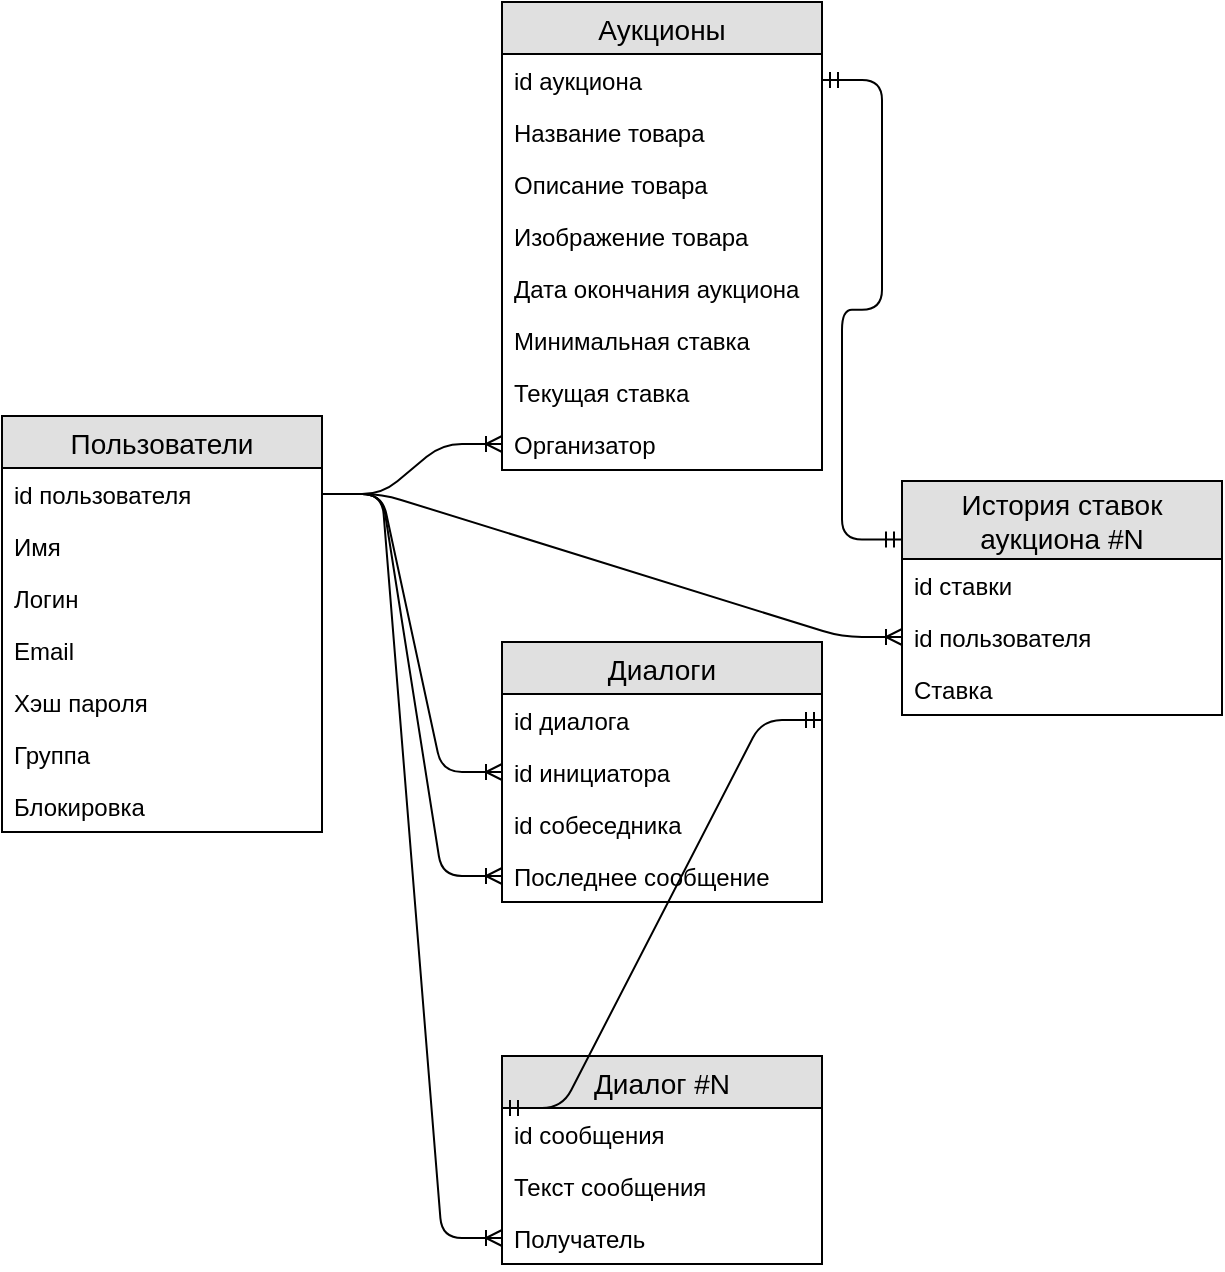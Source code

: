 <mxfile version="10.7.3" type="github"><diagram id="spe9ibWGay3tiWmR8AUw" name="Page-1"><mxGraphModel dx="994" dy="835" grid="1" gridSize="10" guides="1" tooltips="1" connect="1" arrows="1" fold="1" page="1" pageScale="1" pageWidth="827" pageHeight="1169" math="0" shadow="0"><root><mxCell id="0"/><mxCell id="1" parent="0"/><mxCell id="jKF45xQB71UQ468tf3px-1" value="Пользователи" style="swimlane;fontStyle=0;childLayout=stackLayout;horizontal=1;startSize=26;fillColor=#e0e0e0;horizontalStack=0;resizeParent=1;resizeParentMax=0;resizeLast=0;collapsible=1;marginBottom=0;swimlaneFillColor=#ffffff;align=center;fontSize=14;" parent="1" vertex="1"><mxGeometry x="30" y="432" width="160" height="208" as="geometry"/></mxCell><mxCell id="jKF45xQB71UQ468tf3px-15" value="id пользователя" style="text;strokeColor=none;fillColor=none;spacingLeft=4;spacingRight=4;overflow=hidden;rotatable=0;points=[[0,0.5],[1,0.5]];portConstraint=eastwest;fontSize=12;" parent="jKF45xQB71UQ468tf3px-1" vertex="1"><mxGeometry y="26" width="160" height="26" as="geometry"/></mxCell><mxCell id="jKF45xQB71UQ468tf3px-5" value="Имя" style="text;strokeColor=none;fillColor=none;spacingLeft=4;spacingRight=4;overflow=hidden;rotatable=0;points=[[0,0.5],[1,0.5]];portConstraint=eastwest;fontSize=12;" parent="jKF45xQB71UQ468tf3px-1" vertex="1"><mxGeometry y="52" width="160" height="26" as="geometry"/></mxCell><mxCell id="jKF45xQB71UQ468tf3px-2" value="Логин" style="text;strokeColor=none;fillColor=none;spacingLeft=4;spacingRight=4;overflow=hidden;rotatable=0;points=[[0,0.5],[1,0.5]];portConstraint=eastwest;fontSize=12;" parent="jKF45xQB71UQ468tf3px-1" vertex="1"><mxGeometry y="78" width="160" height="26" as="geometry"/></mxCell><mxCell id="jKF45xQB71UQ468tf3px-3" value="Email" style="text;strokeColor=none;fillColor=none;spacingLeft=4;spacingRight=4;overflow=hidden;rotatable=0;points=[[0,0.5],[1,0.5]];portConstraint=eastwest;fontSize=12;" parent="jKF45xQB71UQ468tf3px-1" vertex="1"><mxGeometry y="104" width="160" height="26" as="geometry"/></mxCell><mxCell id="jKF45xQB71UQ468tf3px-4" value="Хэш пароля" style="text;strokeColor=none;fillColor=none;spacingLeft=4;spacingRight=4;overflow=hidden;rotatable=0;points=[[0,0.5],[1,0.5]];portConstraint=eastwest;fontSize=12;" parent="jKF45xQB71UQ468tf3px-1" vertex="1"><mxGeometry y="130" width="160" height="26" as="geometry"/></mxCell><mxCell id="jKF45xQB71UQ468tf3px-7" value="Группа" style="text;strokeColor=none;fillColor=none;spacingLeft=4;spacingRight=4;overflow=hidden;rotatable=0;points=[[0,0.5],[1,0.5]];portConstraint=eastwest;fontSize=12;" parent="jKF45xQB71UQ468tf3px-1" vertex="1"><mxGeometry y="156" width="160" height="26" as="geometry"/></mxCell><mxCell id="jKF45xQB71UQ468tf3px-6" value="Блокировка" style="text;strokeColor=none;fillColor=none;spacingLeft=4;spacingRight=4;overflow=hidden;rotatable=0;points=[[0,0.5],[1,0.5]];portConstraint=eastwest;fontSize=12;" parent="jKF45xQB71UQ468tf3px-1" vertex="1"><mxGeometry y="182" width="160" height="26" as="geometry"/></mxCell><mxCell id="jKF45xQB71UQ468tf3px-8" value="Диалоги" style="swimlane;fontStyle=0;childLayout=stackLayout;horizontal=1;startSize=26;fillColor=#e0e0e0;horizontalStack=0;resizeParent=1;resizeParentMax=0;resizeLast=0;collapsible=1;marginBottom=0;swimlaneFillColor=#ffffff;align=center;fontSize=14;" parent="1" vertex="1"><mxGeometry x="280" y="545" width="160" height="130" as="geometry"/></mxCell><mxCell id="jKF45xQB71UQ468tf3px-9" value="id диалога" style="text;strokeColor=none;fillColor=none;spacingLeft=4;spacingRight=4;overflow=hidden;rotatable=0;points=[[0,0.5],[1,0.5]];portConstraint=eastwest;fontSize=12;" parent="jKF45xQB71UQ468tf3px-8" vertex="1"><mxGeometry y="26" width="160" height="26" as="geometry"/></mxCell><mxCell id="jKF45xQB71UQ468tf3px-10" value="id инициатора" style="text;strokeColor=none;fillColor=none;spacingLeft=4;spacingRight=4;overflow=hidden;rotatable=0;points=[[0,0.5],[1,0.5]];portConstraint=eastwest;fontSize=12;" parent="jKF45xQB71UQ468tf3px-8" vertex="1"><mxGeometry y="52" width="160" height="26" as="geometry"/></mxCell><mxCell id="2buQh5qgMfqJvpQ6-ZKx-1" value="id собеседника" style="text;strokeColor=none;fillColor=none;spacingLeft=4;spacingRight=4;overflow=hidden;rotatable=0;points=[[0,0.5],[1,0.5]];portConstraint=eastwest;fontSize=12;" vertex="1" parent="jKF45xQB71UQ468tf3px-8"><mxGeometry y="78" width="160" height="26" as="geometry"/></mxCell><mxCell id="jKF45xQB71UQ468tf3px-11" value="Последнее сообщение" style="text;strokeColor=none;fillColor=none;spacingLeft=4;spacingRight=4;overflow=hidden;rotatable=0;points=[[0,0.5],[1,0.5]];portConstraint=eastwest;fontSize=12;" parent="jKF45xQB71UQ468tf3px-8" vertex="1"><mxGeometry y="104" width="160" height="26" as="geometry"/></mxCell><mxCell id="jKF45xQB71UQ468tf3px-16" value="Аукционы" style="swimlane;fontStyle=0;childLayout=stackLayout;horizontal=1;startSize=26;fillColor=#e0e0e0;horizontalStack=0;resizeParent=1;resizeParentMax=0;resizeLast=0;collapsible=1;marginBottom=0;swimlaneFillColor=#ffffff;align=center;fontSize=14;" parent="1" vertex="1"><mxGeometry x="280" y="225" width="160" height="234" as="geometry"/></mxCell><mxCell id="jKF45xQB71UQ468tf3px-17" value="id аукциона" style="text;strokeColor=none;fillColor=none;spacingLeft=4;spacingRight=4;overflow=hidden;rotatable=0;points=[[0,0.5],[1,0.5]];portConstraint=eastwest;fontSize=12;" parent="jKF45xQB71UQ468tf3px-16" vertex="1"><mxGeometry y="26" width="160" height="26" as="geometry"/></mxCell><mxCell id="jKF45xQB71UQ468tf3px-18" value="Название товара" style="text;strokeColor=none;fillColor=none;spacingLeft=4;spacingRight=4;overflow=hidden;rotatable=0;points=[[0,0.5],[1,0.5]];portConstraint=eastwest;fontSize=12;" parent="jKF45xQB71UQ468tf3px-16" vertex="1"><mxGeometry y="52" width="160" height="26" as="geometry"/></mxCell><mxCell id="jKF45xQB71UQ468tf3px-19" value="Описание товара" style="text;strokeColor=none;fillColor=none;spacingLeft=4;spacingRight=4;overflow=hidden;rotatable=0;points=[[0,0.5],[1,0.5]];portConstraint=eastwest;fontSize=12;" parent="jKF45xQB71UQ468tf3px-16" vertex="1"><mxGeometry y="78" width="160" height="26" as="geometry"/></mxCell><mxCell id="jKF45xQB71UQ468tf3px-20" value="Изображение товара" style="text;strokeColor=none;fillColor=none;spacingLeft=4;spacingRight=4;overflow=hidden;rotatable=0;points=[[0,0.5],[1,0.5]];portConstraint=eastwest;fontSize=12;" parent="jKF45xQB71UQ468tf3px-16" vertex="1"><mxGeometry y="104" width="160" height="26" as="geometry"/></mxCell><mxCell id="jKF45xQB71UQ468tf3px-21" value="Дата окончания аукциона" style="text;strokeColor=none;fillColor=none;spacingLeft=4;spacingRight=4;overflow=hidden;rotatable=0;points=[[0,0.5],[1,0.5]];portConstraint=eastwest;fontSize=12;" parent="jKF45xQB71UQ468tf3px-16" vertex="1"><mxGeometry y="130" width="160" height="26" as="geometry"/></mxCell><mxCell id="jKF45xQB71UQ468tf3px-22" value="Минимальная ставка" style="text;strokeColor=none;fillColor=none;spacingLeft=4;spacingRight=4;overflow=hidden;rotatable=0;points=[[0,0.5],[1,0.5]];portConstraint=eastwest;fontSize=12;" parent="jKF45xQB71UQ468tf3px-16" vertex="1"><mxGeometry y="156" width="160" height="26" as="geometry"/></mxCell><mxCell id="jKF45xQB71UQ468tf3px-24" value="Текущая ставка" style="text;strokeColor=none;fillColor=none;spacingLeft=4;spacingRight=4;overflow=hidden;rotatable=0;points=[[0,0.5],[1,0.5]];portConstraint=eastwest;fontSize=12;" parent="jKF45xQB71UQ468tf3px-16" vertex="1"><mxGeometry y="182" width="160" height="26" as="geometry"/></mxCell><mxCell id="jKF45xQB71UQ468tf3px-23" value="Организатор" style="text;strokeColor=none;fillColor=none;spacingLeft=4;spacingRight=4;overflow=hidden;rotatable=0;points=[[0,0.5],[1,0.5]];portConstraint=eastwest;fontSize=12;" parent="jKF45xQB71UQ468tf3px-16" vertex="1"><mxGeometry y="208" width="160" height="26" as="geometry"/></mxCell><mxCell id="jKF45xQB71UQ468tf3px-25" value="Диалог #N" style="swimlane;fontStyle=0;childLayout=stackLayout;horizontal=1;startSize=26;fillColor=#e0e0e0;horizontalStack=0;resizeParent=1;resizeParentMax=0;resizeLast=0;collapsible=1;marginBottom=0;swimlaneFillColor=#ffffff;align=center;fontSize=14;" parent="1" vertex="1"><mxGeometry x="280" y="752" width="160" height="104" as="geometry"/></mxCell><mxCell id="jKF45xQB71UQ468tf3px-26" value="id сообщения" style="text;strokeColor=none;fillColor=none;spacingLeft=4;spacingRight=4;overflow=hidden;rotatable=0;points=[[0,0.5],[1,0.5]];portConstraint=eastwest;fontSize=12;" parent="jKF45xQB71UQ468tf3px-25" vertex="1"><mxGeometry y="26" width="160" height="26" as="geometry"/></mxCell><mxCell id="jKF45xQB71UQ468tf3px-27" value="Текст сообщения" style="text;strokeColor=none;fillColor=none;spacingLeft=4;spacingRight=4;overflow=hidden;rotatable=0;points=[[0,0.5],[1,0.5]];portConstraint=eastwest;fontSize=12;" parent="jKF45xQB71UQ468tf3px-25" vertex="1"><mxGeometry y="52" width="160" height="26" as="geometry"/></mxCell><mxCell id="jKF45xQB71UQ468tf3px-28" value="Получатель" style="text;strokeColor=none;fillColor=none;spacingLeft=4;spacingRight=4;overflow=hidden;rotatable=0;points=[[0,0.5],[1,0.5]];portConstraint=eastwest;fontSize=12;" parent="jKF45xQB71UQ468tf3px-25" vertex="1"><mxGeometry y="78" width="160" height="26" as="geometry"/></mxCell><mxCell id="jKF45xQB71UQ468tf3px-33" value="История ставок&#10;аукциона #N" style="swimlane;fontStyle=0;childLayout=stackLayout;horizontal=1;startSize=39;fillColor=#e0e0e0;horizontalStack=0;resizeParent=1;resizeParentMax=0;resizeLast=0;collapsible=1;marginBottom=0;swimlaneFillColor=#ffffff;align=center;fontSize=14;" parent="1" vertex="1"><mxGeometry x="480" y="464.5" width="160" height="117" as="geometry"/></mxCell><mxCell id="jKF45xQB71UQ468tf3px-34" value="id ставки" style="text;strokeColor=none;fillColor=none;spacingLeft=4;spacingRight=4;overflow=hidden;rotatable=0;points=[[0,0.5],[1,0.5]];portConstraint=eastwest;fontSize=12;" parent="jKF45xQB71UQ468tf3px-33" vertex="1"><mxGeometry y="39" width="160" height="26" as="geometry"/></mxCell><mxCell id="jKF45xQB71UQ468tf3px-35" value="id пользователя" style="text;strokeColor=none;fillColor=none;spacingLeft=4;spacingRight=4;overflow=hidden;rotatable=0;points=[[0,0.5],[1,0.5]];portConstraint=eastwest;fontSize=12;" parent="jKF45xQB71UQ468tf3px-33" vertex="1"><mxGeometry y="65" width="160" height="26" as="geometry"/></mxCell><mxCell id="jKF45xQB71UQ468tf3px-36" value="Ставка" style="text;strokeColor=none;fillColor=none;spacingLeft=4;spacingRight=4;overflow=hidden;rotatable=0;points=[[0,0.5],[1,0.5]];portConstraint=eastwest;fontSize=12;" parent="jKF45xQB71UQ468tf3px-33" vertex="1"><mxGeometry y="91" width="160" height="26" as="geometry"/></mxCell><mxCell id="nJ7XwaffrSPxEQ3L3LLL-1" value="" style="edgeStyle=entityRelationEdgeStyle;fontSize=12;html=1;endArrow=ERmandOne;startArrow=ERmandOne;exitX=1;exitY=0.5;exitDx=0;exitDy=0;entryX=0;entryY=0.25;entryDx=0;entryDy=0;" parent="1" source="jKF45xQB71UQ468tf3px-9" target="jKF45xQB71UQ468tf3px-25" edge="1"><mxGeometry width="100" height="100" relative="1" as="geometry"><mxPoint x="520" y="700" as="sourcePoint"/><mxPoint x="620" y="600" as="targetPoint"/></mxGeometry></mxCell><mxCell id="nJ7XwaffrSPxEQ3L3LLL-3" value="" style="edgeStyle=entityRelationEdgeStyle;fontSize=12;html=1;endArrow=ERmandOne;startArrow=ERmandOne;exitX=1;exitY=0.5;exitDx=0;exitDy=0;entryX=0;entryY=0.25;entryDx=0;entryDy=0;" parent="1" source="jKF45xQB71UQ468tf3px-17" target="jKF45xQB71UQ468tf3px-33" edge="1"><mxGeometry width="100" height="100" relative="1" as="geometry"><mxPoint x="500" y="480" as="sourcePoint"/><mxPoint x="600" y="380" as="targetPoint"/></mxGeometry></mxCell><mxCell id="nJ7XwaffrSPxEQ3L3LLL-4" value="" style="edgeStyle=entityRelationEdgeStyle;fontSize=12;html=1;endArrow=ERoneToMany;exitX=1;exitY=0.5;exitDx=0;exitDy=0;entryX=0;entryY=0.5;entryDx=0;entryDy=0;" parent="1" source="jKF45xQB71UQ468tf3px-15" target="jKF45xQB71UQ468tf3px-23" edge="1"><mxGeometry width="100" height="100" relative="1" as="geometry"><mxPoint x="40" y="770" as="sourcePoint"/><mxPoint x="140" y="670" as="targetPoint"/></mxGeometry></mxCell><mxCell id="nJ7XwaffrSPxEQ3L3LLL-5" value="" style="edgeStyle=entityRelationEdgeStyle;fontSize=12;html=1;endArrow=ERoneToMany;exitX=1;exitY=0.5;exitDx=0;exitDy=0;entryX=0;entryY=0.5;entryDx=0;entryDy=0;" parent="1" source="jKF45xQB71UQ468tf3px-15" target="jKF45xQB71UQ468tf3px-10" edge="1"><mxGeometry width="100" height="100" relative="1" as="geometry"><mxPoint x="89.833" y="600.667" as="sourcePoint"/><mxPoint x="169.833" y="783.167" as="targetPoint"/></mxGeometry></mxCell><mxCell id="nJ7XwaffrSPxEQ3L3LLL-6" value="" style="edgeStyle=entityRelationEdgeStyle;fontSize=12;html=1;endArrow=ERoneToMany;exitX=1;exitY=0.5;exitDx=0;exitDy=0;entryX=0;entryY=0.5;entryDx=0;entryDy=0;" parent="1" source="jKF45xQB71UQ468tf3px-15" target="jKF45xQB71UQ468tf3px-11" edge="1"><mxGeometry width="100" height="100" relative="1" as="geometry"><mxPoint x="39.833" y="650.167" as="sourcePoint"/><mxPoint x="119.833" y="832.667" as="targetPoint"/></mxGeometry></mxCell><mxCell id="nJ7XwaffrSPxEQ3L3LLL-7" value="" style="edgeStyle=entityRelationEdgeStyle;fontSize=12;html=1;endArrow=ERoneToMany;exitX=1;exitY=0.5;exitDx=0;exitDy=0;entryX=0;entryY=0.5;entryDx=0;entryDy=0;" parent="1" source="jKF45xQB71UQ468tf3px-15" target="jKF45xQB71UQ468tf3px-35" edge="1"><mxGeometry width="100" height="100" relative="1" as="geometry"><mxPoint x="179.833" y="678.667" as="sourcePoint"/><mxPoint x="259.833" y="887" as="targetPoint"/></mxGeometry></mxCell><mxCell id="nJ7XwaffrSPxEQ3L3LLL-8" value="" style="edgeStyle=entityRelationEdgeStyle;fontSize=12;html=1;endArrow=ERoneToMany;exitX=1;exitY=0.5;exitDx=0;exitDy=0;entryX=0;entryY=0.5;entryDx=0;entryDy=0;" parent="1" source="jKF45xQB71UQ468tf3px-15" target="jKF45xQB71UQ468tf3px-28" edge="1"><mxGeometry width="100" height="100" relative="1" as="geometry"><mxPoint x="89.833" y="736.667" as="sourcePoint"/><mxPoint x="389.833" y="803.333" as="targetPoint"/></mxGeometry></mxCell></root></mxGraphModel></diagram></mxfile>